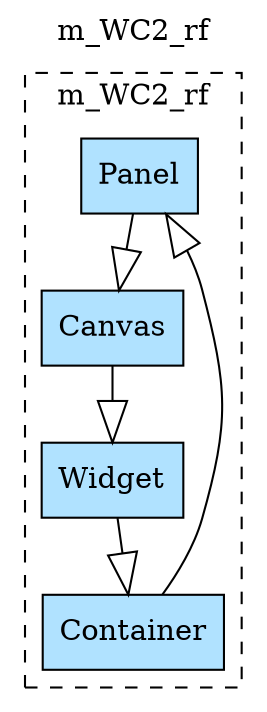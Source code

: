 digraph {graph[label=m_WC2_rf,labelloc=tl,labelfontsize=12];
subgraph cluster_m_WC2_rf{style=dashed;label=m_WC2_rf;
"Panel"[shape=record,fillcolor=lightskyblue1,style = filled,label="Panel"];
"Widget"[shape=record,fillcolor=lightskyblue1,style = filled,label="Widget"];
"Container"[shape=record,fillcolor=lightskyblue1,style = filled,label="Container"];
"Canvas"[shape=record,fillcolor=lightskyblue1,style = filled,label="Canvas"];

"Canvas"->"Widget"[arrowhead=onormal,arrowsize=2.0];
"Widget"->"Container"[arrowhead=onormal,arrowsize=2.0];
"Container"->"Panel"[arrowhead=onormal,arrowsize=2.0];
"Panel"->"Canvas"[arrowhead=onormal,arrowsize=2.0];

}
}